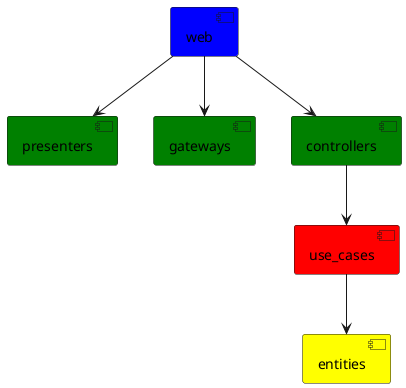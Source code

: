 @startuml
  component [web] #Blue
  component [presenters] #Green
  component [gateways] #Green
  component [controllers] #Green
  component [use_cases] #Red
  component [entities] #Yellow

  web --> presenters
  web --> controllers
  web --> gateways
  controllers --> use_cases
  use_cases --> entities
@enduml
